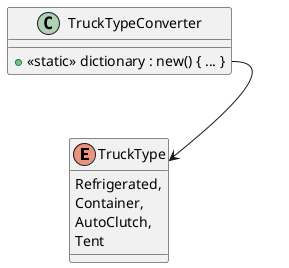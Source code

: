 @startuml
enum TruckType {
    Refrigerated,
    Container,
    AutoClutch,
    Tent
}
class TruckTypeConverter {
    + <<static>> dictionary : new() { ... }
}
TruckTypeConverter::dictionary --> TruckType
@enduml
